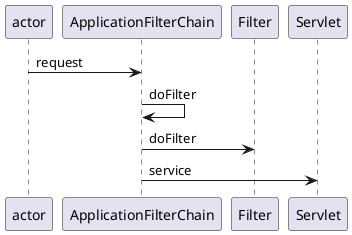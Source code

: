 @startuml

actor -> ApplicationFilterChain : request

ApplicationFilterChain -> ApplicationFilterChain : doFilter

ApplicationFilterChain -> Filter : doFilter

ApplicationFilterChain -> Servlet : service


@enduml